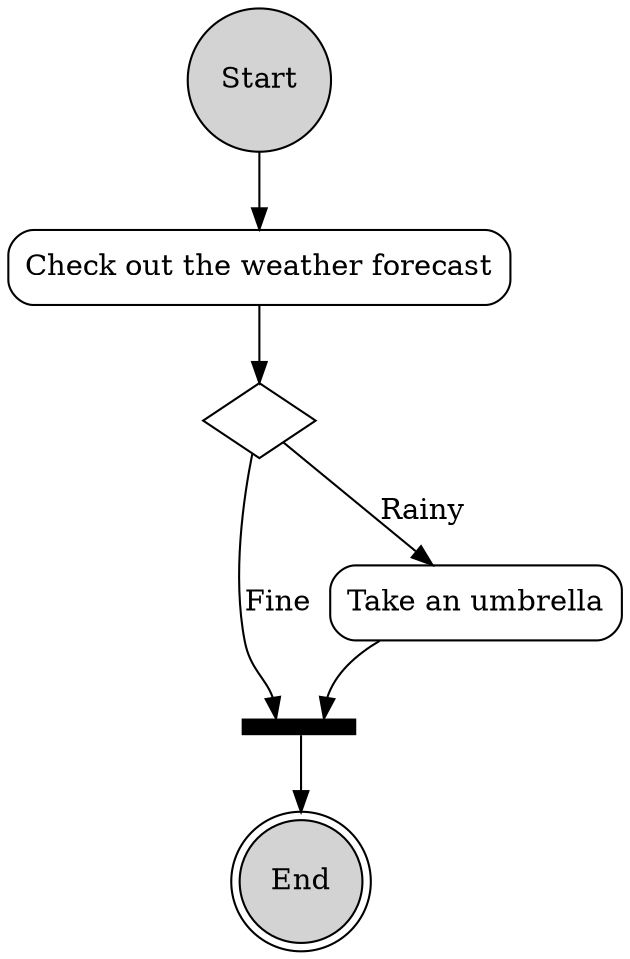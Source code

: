 digraph UmlActivityDiagram {
	node[shape=circle, style=filled];
	c0[label="Start"];
	
	node[shape=record, style=rounded];
	r1[label="Check out the weather forecast"];
	
	r2[label="Take an umbrella"];
	
	bar1[shape=record, label="{{    <b1>|<b2>|    <b3>|<b4>|    <b5>}}", style=filled, fixedsize=true, height=0.1, color=black, fillcolor=black];
	r2->bar1:b4;
	
	
	node[shape=diamond, style=""];
	d1[label=""];
	
	c0->r1;
	r1->d1;
	d1->r2 [label="Rainy"];
	d1->bar1:b2[label="Fine"];
	
	
	node[shape = doublecircle, style=filled];
	dc1[label="End"];
	
	bar1:b3 -> dc1;
}